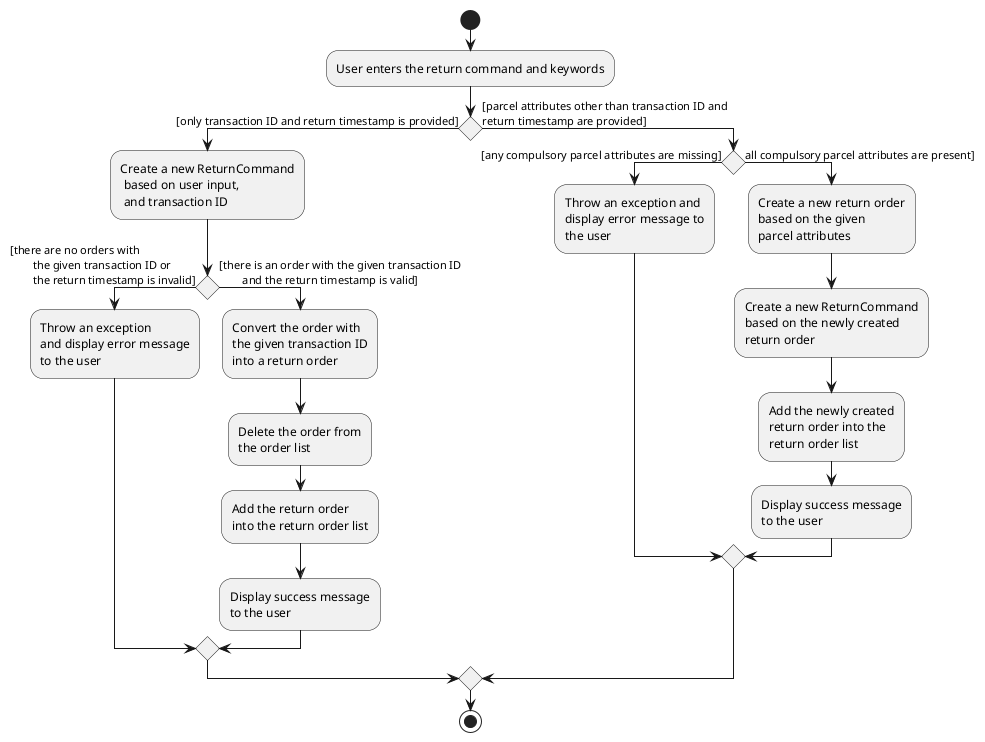 @startuml
/' @author @cherweijie'/
start
:User enters the return command and keywords;
If () then ([only transaction ID and return timestamp is provided])
            :Create a new ReturnCommand
             based on user input,
             and transaction ID;
        If () then ([there are no orders with
        the given transaction ID or
        the return timestamp is invalid])
            :Throw an exception
            and display error message
            to the user;
        else ([there is an order with the given transaction ID
        and the return timestamp is valid])
        :Convert the order with
        the given transaction ID
        into a return order;

        :Delete the order from
        the order list;

        :Add the return order
        into the return order list;

        :Display success message
        to the user;
        endif

else ([parcel attributes other than transaction ID and
return timestamp are provided])
    If () then ([any compulsory parcel attributes are missing])
        :Throw an exception and
        display error message to
        the user;
    else (all compulsory parcel attributes are present])

        :Create a new return order
        based on the given
        parcel attributes;

        :Create a new ReturnCommand
        based on the newly created
        return order;

        :Add the newly created
        return order into the
        return order list;

        :Display success message
        to the user;
    endif
endif

stop

@enduml
